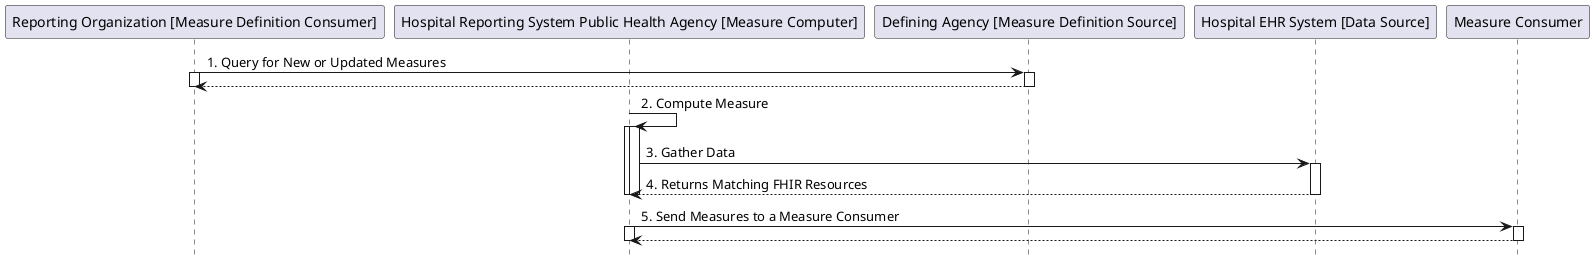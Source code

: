 @startuml
hide footbox
participant "Reporting Organization [Measure Definition Consumer]" as MeasureDefinitionConsumer
participant "Hospital Reporting System Public Health Agency [Measure Computer]" as MeasureComputer
participant "Defining Agency [Measure Definition Source]" as MeasureDefinitionSource
participant "Hospital EHR System [Data Source]" as DataSource
participant "Measure Consumer" as MeasureConsumer
"MeasureDefinitionConsumer" -> "MeasureDefinitionSource" : 1. Query for New or Updated Measures
activate "MeasureDefinitionConsumer"
activate "MeasureDefinitionSource"
return
deactivate "MeasureDefinitionConsumer"
deactivate "MeasureDefinitionSource"
"MeasureComputer" -> "MeasureComputer" : 2. Compute Measure
activate "MeasureComputer"
activate "MeasureComputer"
"MeasureComputer" -> "DataSource" : 3. Gather Data
activate "DataSource"
"DataSource" --> "MeasureComputer" : 4. Returns Matching FHIR Resources
deactivate "DataSource"
deactivate "MeasureComputer"
deactivate "MeasureComputer"
"MeasureComputer" -> "MeasureConsumer" : 5. Send Measures to a Measure Consumer
activate "MeasureComputer"
activate "MeasureConsumer"
return
deactivate "MeasureComputer"
deactivate "MeasureConsumer"
@enduml
